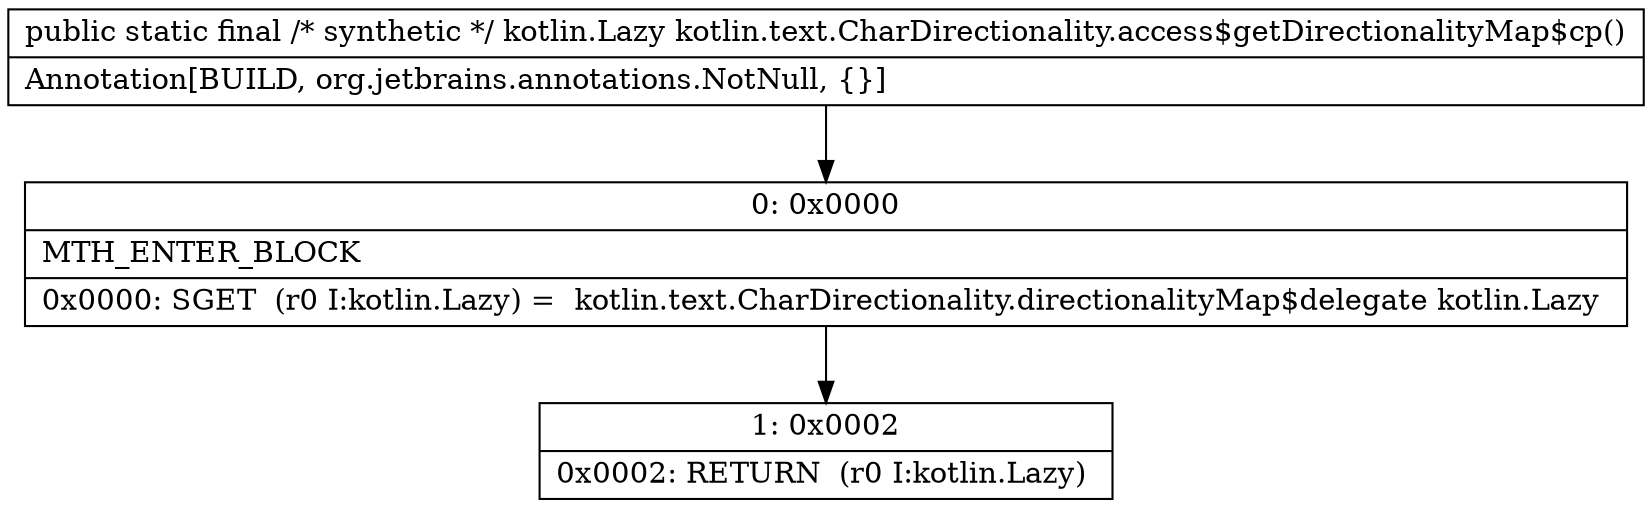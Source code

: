 digraph "CFG forkotlin.text.CharDirectionality.access$getDirectionalityMap$cp()Lkotlin\/Lazy;" {
Node_0 [shape=record,label="{0\:\ 0x0000|MTH_ENTER_BLOCK\l|0x0000: SGET  (r0 I:kotlin.Lazy) =  kotlin.text.CharDirectionality.directionalityMap$delegate kotlin.Lazy \l}"];
Node_1 [shape=record,label="{1\:\ 0x0002|0x0002: RETURN  (r0 I:kotlin.Lazy) \l}"];
MethodNode[shape=record,label="{public static final \/* synthetic *\/ kotlin.Lazy kotlin.text.CharDirectionality.access$getDirectionalityMap$cp()  | Annotation[BUILD, org.jetbrains.annotations.NotNull, \{\}]\l}"];
MethodNode -> Node_0;
Node_0 -> Node_1;
}

